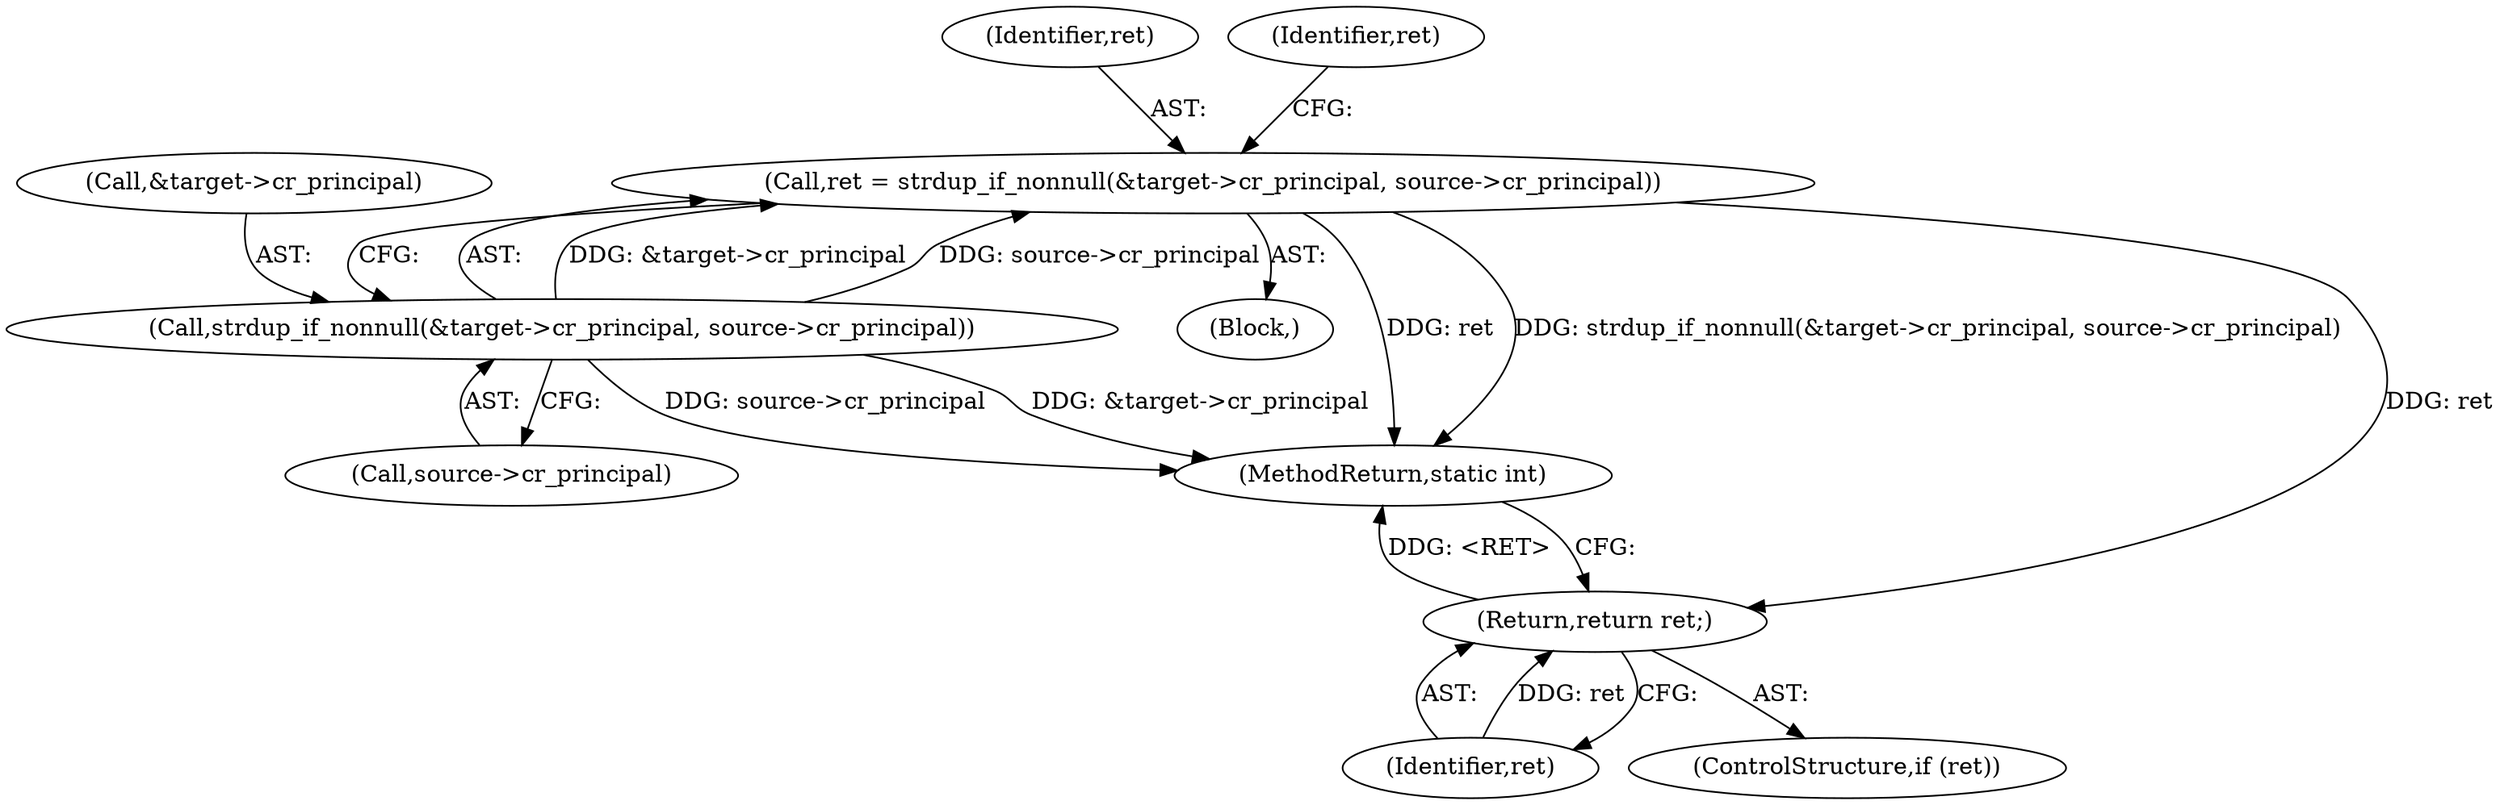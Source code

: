 digraph "1_linux_c70422f760c120480fee4de6c38804c72aa26bc1_10@API" {
"1000105" [label="(Call,ret = strdup_if_nonnull(&target->cr_principal, source->cr_principal))"];
"1000107" [label="(Call,strdup_if_nonnull(&target->cr_principal, source->cr_principal))"];
"1000117" [label="(Return,return ret;)"];
"1000105" [label="(Call,ret = strdup_if_nonnull(&target->cr_principal, source->cr_principal))"];
"1000118" [label="(Identifier,ret)"];
"1000117" [label="(Return,return ret;)"];
"1000108" [label="(Call,&target->cr_principal)"];
"1000106" [label="(Identifier,ret)"];
"1000107" [label="(Call,strdup_if_nonnull(&target->cr_principal, source->cr_principal))"];
"1000115" [label="(ControlStructure,if (ret))"];
"1000103" [label="(Block,)"];
"1000112" [label="(Call,source->cr_principal)"];
"1000116" [label="(Identifier,ret)"];
"1000182" [label="(MethodReturn,static int)"];
"1000105" -> "1000103"  [label="AST: "];
"1000105" -> "1000107"  [label="CFG: "];
"1000106" -> "1000105"  [label="AST: "];
"1000107" -> "1000105"  [label="AST: "];
"1000116" -> "1000105"  [label="CFG: "];
"1000105" -> "1000182"  [label="DDG: strdup_if_nonnull(&target->cr_principal, source->cr_principal)"];
"1000105" -> "1000182"  [label="DDG: ret"];
"1000107" -> "1000105"  [label="DDG: &target->cr_principal"];
"1000107" -> "1000105"  [label="DDG: source->cr_principal"];
"1000105" -> "1000117"  [label="DDG: ret"];
"1000107" -> "1000112"  [label="CFG: "];
"1000108" -> "1000107"  [label="AST: "];
"1000112" -> "1000107"  [label="AST: "];
"1000107" -> "1000182"  [label="DDG: &target->cr_principal"];
"1000107" -> "1000182"  [label="DDG: source->cr_principal"];
"1000117" -> "1000115"  [label="AST: "];
"1000117" -> "1000118"  [label="CFG: "];
"1000118" -> "1000117"  [label="AST: "];
"1000182" -> "1000117"  [label="CFG: "];
"1000117" -> "1000182"  [label="DDG: <RET>"];
"1000118" -> "1000117"  [label="DDG: ret"];
}

